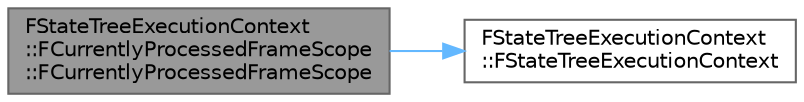 digraph "FStateTreeExecutionContext::FCurrentlyProcessedFrameScope::FCurrentlyProcessedFrameScope"
{
 // INTERACTIVE_SVG=YES
 // LATEX_PDF_SIZE
  bgcolor="transparent";
  edge [fontname=Helvetica,fontsize=10,labelfontname=Helvetica,labelfontsize=10];
  node [fontname=Helvetica,fontsize=10,shape=box,height=0.2,width=0.4];
  rankdir="LR";
  Node1 [id="Node000001",label="FStateTreeExecutionContext\l::FCurrentlyProcessedFrameScope\l::FCurrentlyProcessedFrameScope",height=0.2,width=0.4,color="gray40", fillcolor="grey60", style="filled", fontcolor="black",tooltip=" "];
  Node1 -> Node2 [id="edge1_Node000001_Node000002",color="steelblue1",style="solid",tooltip=" "];
  Node2 [id="Node000002",label="FStateTreeExecutionContext\l::FStateTreeExecutionContext",height=0.2,width=0.4,color="grey40", fillcolor="white", style="filled",URL="$df/d4a/structFStateTreeExecutionContext.html#aace08bd85dfa804bf4e6cb45d96bf43b",tooltip=" "];
}
